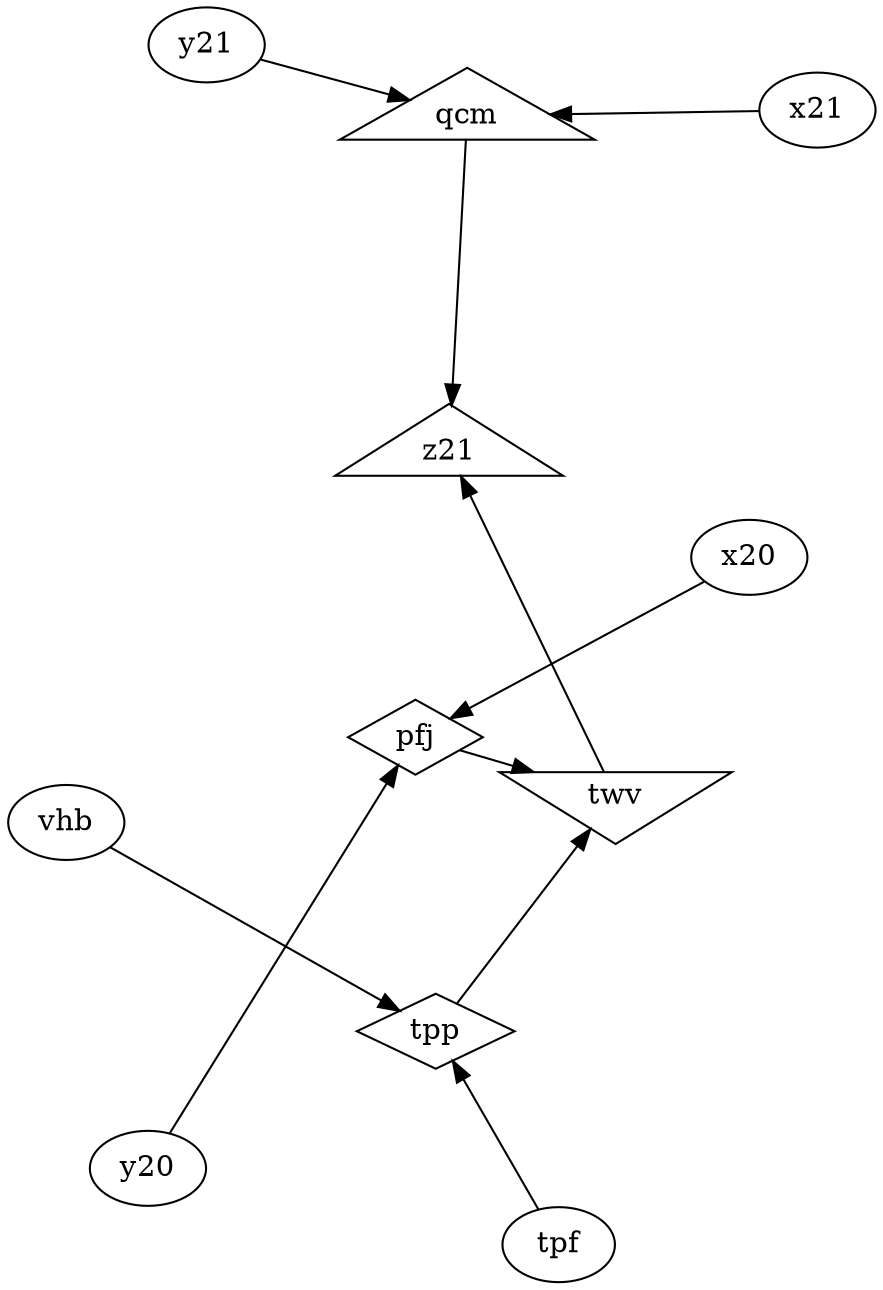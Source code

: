 digraph g1 {
  layout="fdp";
  overlap="false";
  splines="true";
  pfj [shape=diamond]
  x20 -> pfj
  y20 -> pfj
  qcm [shape=triangle]
  x21 -> qcm
  y21 -> qcm
  tpp [shape=diamond]
  tpf -> tpp
  vhb -> tpp
  twv [shape=invtriangle]
  tpp -> twv
  pfj -> twv
  z21 [shape=triangle]
  qcm -> z21
  twv -> z21
}

